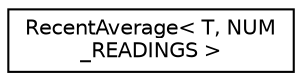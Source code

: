digraph "Graphical Class Hierarchy"
{
  edge [fontname="Helvetica",fontsize="10",labelfontname="Helvetica",labelfontsize="10"];
  node [fontname="Helvetica",fontsize="10",shape=record];
  rankdir="LR";
  Node1 [label="RecentAverage\< T, NUM\l_READINGS \>",height=0.2,width=0.4,color="black", fillcolor="white", style="filled",URL="$class_recent_average.html",tooltip="Calculates a running average over a specified number of the most recent readings. ..."];
}
